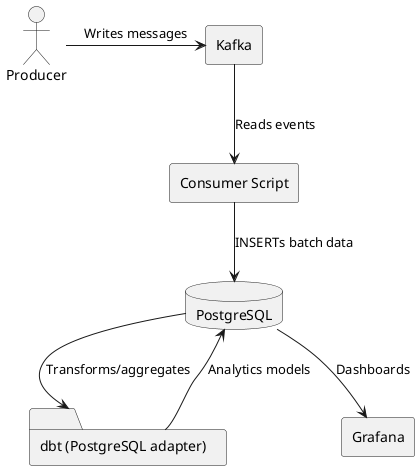@startuml
actor Producer
rectangle "Kafka" as Kafka
rectangle "Consumer Script" as Consumer
database "PostgreSQL" as PostgreSQL
folder "dbt (PostgreSQL adapter)" as dbt
rectangle "Grafana" as Grafana

Producer -right-> Kafka : Writes messages
Kafka -down-> Consumer : Reads events
Consumer -down-> PostgreSQL : INSERTs batch data
PostgreSQL -down-> dbt : Transforms/aggregates
dbt -down-> PostgreSQL : Analytics models
PostgreSQL -down-> Grafana : Dashboards
@enduml
